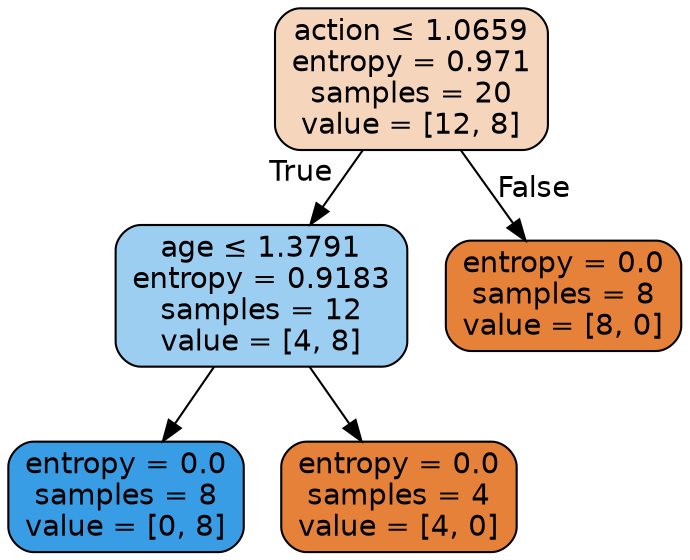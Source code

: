 digraph Tree {
node [shape=box, style="filled, rounded", color="black", fontname=helvetica] ;
edge [fontname=helvetica] ;
0 [label=<action &le; 1.0659<br/>entropy = 0.971<br/>samples = 20<br/>value = [12, 8]>, fillcolor="#e5813955"] ;
1 [label=<age &le; 1.3791<br/>entropy = 0.9183<br/>samples = 12<br/>value = [4, 8]>, fillcolor="#399de57f"] ;
0 -> 1 [labeldistance=2.5, labelangle=45, headlabel="True"] ;
2 [label=<entropy = 0.0<br/>samples = 8<br/>value = [0, 8]>, fillcolor="#399de5ff"] ;
1 -> 2 ;
3 [label=<entropy = 0.0<br/>samples = 4<br/>value = [4, 0]>, fillcolor="#e58139ff"] ;
1 -> 3 ;
4 [label=<entropy = 0.0<br/>samples = 8<br/>value = [8, 0]>, fillcolor="#e58139ff"] ;
0 -> 4 [labeldistance=2.5, labelangle=-45, headlabel="False"] ;
}
